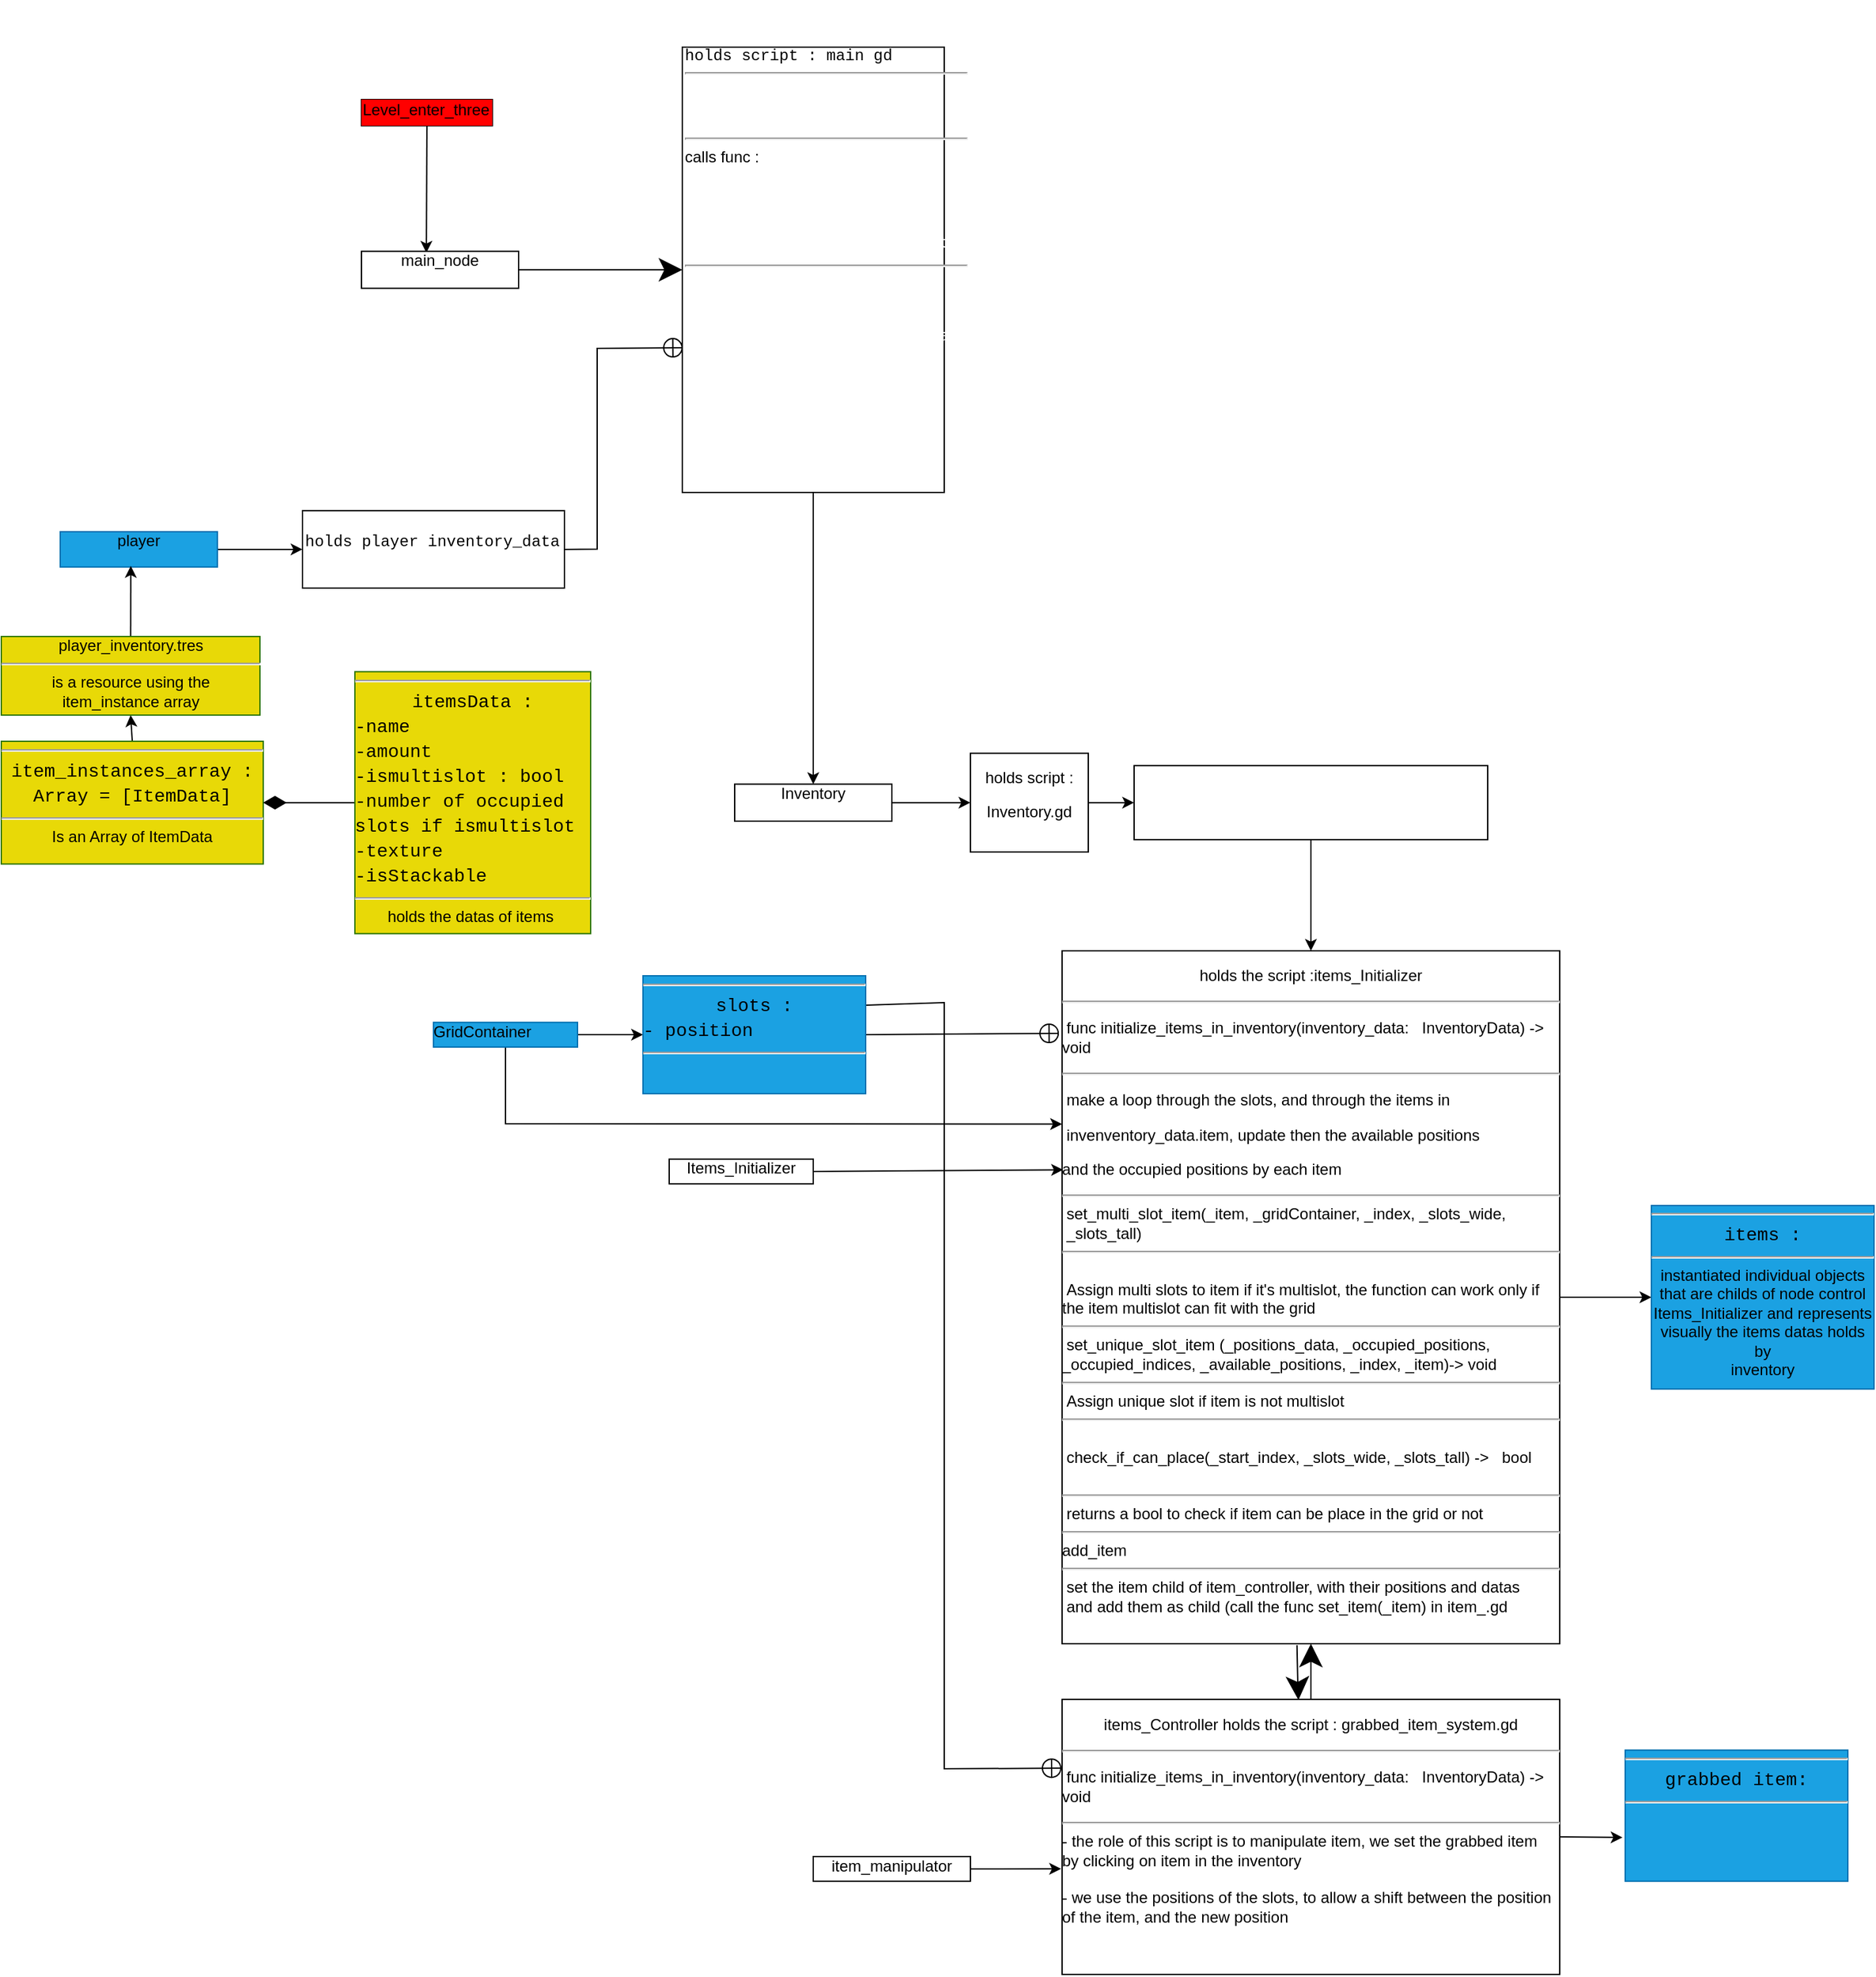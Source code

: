 <mxfile>
    <diagram id="xfJjDGnwKV5VXfHCtc2A" name="Page-1">
        <mxGraphModel dx="1640" dy="1678" grid="1" gridSize="10" guides="1" tooltips="1" connect="1" arrows="1" fold="1" page="1" pageScale="1" pageWidth="850" pageHeight="1100" math="0" shadow="0">
            <root>
                <mxCell id="0"/>
                <mxCell id="1" parent="0"/>
                <mxCell id="176" style="edgeStyle=none;rounded=0;html=1;exitX=0.5;exitY=1;exitDx=0;exitDy=0;entryX=0.413;entryY=0.04;entryDx=0;entryDy=0;entryPerimeter=0;fontColor=#000000;" parent="1" source="107" target="143" edge="1">
                    <mxGeometry relative="1" as="geometry"/>
                </mxCell>
                <mxCell id="107" value="&lt;font color=&quot;#000000&quot;&gt;Level_enter_three&lt;/font&gt;" style="shape=rect;overflow=fill;align=left;fontColor=#FFFFFF;labelBackgroundColor=#FF0000;labelBorderColor=#FF0000;whiteSpace=wrap;html=1;" parent="1" vertex="1">
                    <mxGeometry x="-315" y="-40" width="100" height="20" as="geometry"/>
                </mxCell>
                <mxCell id="147" style="edgeStyle=none;rounded=0;html=1;exitX=1;exitY=0.5;exitDx=0;exitDy=0;fontColor=#FFFFFF;endArrow=classic;endFill=1;endSize=15;" parent="1" source="143" target="146" edge="1">
                    <mxGeometry relative="1" as="geometry"/>
                </mxCell>
                <mxCell id="143" value="&lt;div style=&quot;text-align: center;&quot;&gt;&lt;span style=&quot;background-color: initial;&quot;&gt;main_node&lt;/span&gt;&lt;/div&gt;" style="shape=rect;html=1;overflow=fill;whiteSpace=wrap;align=left;" parent="1" vertex="1">
                    <mxGeometry x="-315" y="75.868" width="120" height="28.269" as="geometry"/>
                </mxCell>
                <mxCell id="156" style="edgeStyle=none;rounded=0;html=1;exitX=0.5;exitY=1;exitDx=0;exitDy=0;" parent="1" source="146" target="66" edge="1">
                    <mxGeometry relative="1" as="geometry"/>
                </mxCell>
                <mxCell id="146" value="&lt;div style=&quot;font-family: Consolas, &amp;quot;Courier New&amp;quot;, monospace; line-height: 100%;&quot;&gt;&lt;font style=&quot;font-size: 12px;&quot; color=&quot;#ffffff&quot;&gt;&lt;br&gt;&lt;/font&gt;&lt;/div&gt;&lt;div style=&quot;font-family: Consolas, &amp;quot;Courier New&amp;quot;, monospace; line-height: 100%;&quot;&gt;&lt;font style=&quot;font-size: 12px;&quot; color=&quot;#ffffff&quot;&gt;&lt;br&gt;&lt;/font&gt;&lt;/div&gt;&lt;div style=&quot;font-family: Consolas, &amp;quot;Courier New&amp;quot;, monospace; line-height: 100%;&quot;&gt;&lt;br&gt;&lt;/div&gt;&lt;div style=&quot;font-family: Consolas, &amp;quot;Courier New&amp;quot;, monospace; line-height: 100%;&quot;&gt;&lt;font style=&quot;font-size: 12px;&quot;&gt;holds script : main gd&lt;/font&gt;&lt;/div&gt;&lt;div style=&quot;font-family: Consolas, &amp;quot;Courier New&amp;quot;, monospace; line-height: 100%;&quot;&gt;&lt;hr&gt;&lt;/div&gt;&lt;div style=&quot;font-family: Consolas, &amp;quot;Courier New&amp;quot;, monospace; line-height: 100%;&quot;&gt;&lt;font style=&quot;font-size: 12px;&quot; color=&quot;#ffffff&quot;&gt;onreadyvar :&amp;nbsp;&lt;/font&gt;&lt;/div&gt;&lt;div style=&quot;font-family: Consolas, &amp;quot;Courier New&amp;quot;, monospace; line-height: 100%;&quot;&gt;&lt;font style=&quot;font-size: 12px;&quot; color=&quot;#ffffff&quot;&gt;inventory_interface panelContainer&lt;/font&gt;&lt;/div&gt;&lt;hr style=&quot;&quot;&gt;&lt;font style=&quot;font-size: 12px;&quot;&gt;calls func :&lt;/font&gt;&lt;div style=&quot;color: rgb(212, 212, 212); font-family: Consolas, &amp;quot;Courier New&amp;quot;, monospace; line-height: 100%;&quot;&gt;&lt;font style=&quot;font-size: 12px;&quot;&gt;&lt;br&gt;&lt;/font&gt;&lt;/div&gt;&lt;div style=&quot;font-family: Consolas, &amp;quot;Courier New&amp;quot;, monospace; line-height: 100%;&quot;&gt;&lt;div style=&quot;line-height: 19px;&quot;&gt;&lt;font style=&quot;font-size: 12px;&quot; color=&quot;#ffffff&quot;&gt;inventory_interface.&lt;/font&gt;&lt;/div&gt;&lt;div style=&quot;line-height: 19px;&quot;&gt;&lt;font style=&quot;font-size: 12px;&quot; color=&quot;#ffffff&quot;&gt;set_player_inventory_data&lt;/font&gt;&lt;/div&gt;&lt;div style=&quot;line-height: 19px;&quot;&gt;&lt;font style=&quot;font-size: 12px;&quot; color=&quot;#ffffff&quot;&gt;(player.player_inventory_data)&lt;/font&gt;&lt;/div&gt;&lt;/div&gt;&lt;div style=&quot;color: rgb(212, 212, 212); font-family: Consolas, &amp;quot;Courier New&amp;quot;, monospace; line-height: 100%;&quot;&gt;&lt;font style=&quot;font-size: 12px;&quot;&gt;&lt;hr&gt;&lt;/font&gt;&lt;/div&gt;&lt;div style=&quot;font-family: Consolas, &amp;quot;Courier New&amp;quot;, monospace; line-height: 100%;&quot;&gt;&lt;font color=&quot;#ffffff&quot; style=&quot;font-size: 12px;&quot;&gt;&lt;div style=&quot;line-height: 19px;&quot;&gt;to make the function&lt;/div&gt;&lt;div style=&quot;line-height: 19px;&quot;&gt;work, we passe in parameter at call&amp;nbsp;&lt;span style=&quot;background-color: initial;&quot;&gt;the player_inventory_data&lt;/span&gt;&lt;/div&gt;&lt;div style=&quot;line-height: 19px;&quot;&gt;holds by player actor which is an exported value,&lt;/div&gt;&lt;div style=&quot;line-height: 19px;&quot;&gt;and the exported value is a the tres file. we then pass the data to the GUI&lt;/div&gt;&lt;div style=&quot;line-height: 19px;&quot;&gt;&lt;br&gt;&lt;/div&gt;&lt;div style=&quot;line-height: 19px;&quot;&gt;&lt;br&gt;&lt;/div&gt;&lt;/font&gt;&lt;/div&gt;&lt;div style=&quot;color: rgb(212, 212, 212); font-family: Consolas, &amp;quot;Courier New&amp;quot;, monospace; line-height: 100%;&quot;&gt;&lt;br&gt;&lt;/div&gt;" style="whiteSpace=wrap;html=1;align=left;" parent="1" vertex="1">
                    <mxGeometry x="-70" y="-80" width="200" height="340" as="geometry"/>
                </mxCell>
                <mxCell id="154" style="edgeStyle=none;html=1;exitX=1;exitY=0.5;exitDx=0;exitDy=0;rounded=0;entryX=0.004;entryY=0.675;entryDx=0;entryDy=0;entryPerimeter=0;endArrow=circlePlus;endFill=0;" parent="1" source="151" target="146" edge="1">
                    <mxGeometry relative="1" as="geometry">
                        <mxPoint x="-70" y="140.0" as="targetPoint"/>
                        <Array as="points">
                            <mxPoint x="-135" y="303.22"/>
                            <mxPoint x="-135" y="150"/>
                        </Array>
                    </mxGeometry>
                </mxCell>
                <mxCell id="151" value="&lt;div style=&quot;font-family: Consolas, &amp;quot;Courier New&amp;quot;, monospace; line-height: 100%;&quot;&gt;holds player inventory_data&lt;/div&gt;&lt;div style=&quot;font-family: Consolas, &amp;quot;Courier New&amp;quot;, monospace; line-height: 100%;&quot;&gt;&lt;br&gt;&lt;/div&gt;" style="whiteSpace=wrap;html=1;align=left;" parent="1" vertex="1">
                    <mxGeometry x="-360" y="273.89" width="200" height="59.13" as="geometry"/>
                </mxCell>
                <mxCell id="153" style="edgeStyle=none;html=1;exitX=1;exitY=0.5;exitDx=0;exitDy=0;entryX=0;entryY=0.5;entryDx=0;entryDy=0;" parent="1" source="150" target="151" edge="1">
                    <mxGeometry relative="1" as="geometry"/>
                </mxCell>
                <mxCell id="150" value="&lt;div style=&quot;text-align: center;&quot;&gt;&lt;span style=&quot;background-color: initial;&quot;&gt;&lt;font color=&quot;#000000&quot;&gt;player&lt;/font&gt;&lt;/span&gt;&lt;br&gt;&lt;/div&gt;" style="shape=rect;html=1;overflow=fill;whiteSpace=wrap;align=left;fillColor=#1ba1e2;fontColor=#ffffff;strokeColor=#006EAF;" parent="1" vertex="1">
                    <mxGeometry x="-545" y="290" width="120" height="26.92" as="geometry"/>
                </mxCell>
                <mxCell id="160" style="edgeStyle=none;rounded=0;html=1;exitX=0.5;exitY=0;exitDx=0;exitDy=0;entryX=0.5;entryY=1;entryDx=0;entryDy=0;fontColor=#000000;" parent="1" source="78" target="158" edge="1">
                    <mxGeometry relative="1" as="geometry"/>
                </mxCell>
                <mxCell id="78" value="&lt;hr&gt;&lt;div style=&quot;font-family: Consolas, &amp;quot;Courier New&amp;quot;, monospace; font-size: 14px; line-height: 19px;&quot;&gt;&lt;font color=&quot;#000000&quot;&gt;item_instances_array : Array = [ItemData]&lt;/font&gt;&lt;/div&gt;&lt;hr&gt;&lt;font color=&quot;#000000&quot;&gt;Is an Array of ItemData&lt;/font&gt;&lt;p style=&quot;margin:0px;margin-top:4px;text-align:center;text-decoration:underline;&quot;&gt;&lt;/p&gt;" style="shape=rect;html=1;overflow=fill;whiteSpace=wrap;fillColor=#E8D907;fontColor=#ffffff;strokeColor=#2D7600;" parent="1" vertex="1">
                    <mxGeometry x="-590" y="450" width="200" height="93.7" as="geometry"/>
                </mxCell>
                <mxCell id="97" style="edgeStyle=none;html=1;exitX=0;exitY=0.5;exitDx=0;exitDy=0;entryX=1;entryY=0.5;entryDx=0;entryDy=0;fontColor=#FFFFFF;endArrow=diamondThin;endFill=1;endSize=15;snapToPoint=0;" parent="1" source="95" target="78" edge="1">
                    <mxGeometry relative="1" as="geometry"/>
                </mxCell>
                <mxCell id="95" value="&lt;hr&gt;&lt;div style=&quot;font-family: Consolas, &amp;quot;Courier New&amp;quot;, monospace; font-size: 14px; line-height: 19px;&quot;&gt;&lt;font color=&quot;#000000&quot;&gt;itemsData :&lt;/font&gt;&lt;/div&gt;&lt;div style=&quot;text-align: left; font-family: Consolas, &amp;quot;Courier New&amp;quot;, monospace; font-size: 14px; line-height: 19px;&quot;&gt;&lt;font color=&quot;#000000&quot;&gt;-name&lt;/font&gt;&lt;/div&gt;&lt;div style=&quot;text-align: left; font-family: Consolas, &amp;quot;Courier New&amp;quot;, monospace; font-size: 14px; line-height: 19px;&quot;&gt;&lt;font color=&quot;#000000&quot;&gt;-amount&lt;/font&gt;&lt;/div&gt;&lt;div style=&quot;text-align: left; font-family: Consolas, &amp;quot;Courier New&amp;quot;, monospace; font-size: 14px; line-height: 19px;&quot;&gt;&lt;font color=&quot;#000000&quot;&gt;-ismultislot : bool&lt;/font&gt;&lt;/div&gt;&lt;div style=&quot;text-align: left; font-family: Consolas, &amp;quot;Courier New&amp;quot;, monospace; font-size: 14px; line-height: 19px;&quot;&gt;&lt;font color=&quot;#000000&quot;&gt;-number of occupied&lt;/font&gt;&lt;/div&gt;&lt;div style=&quot;text-align: left; font-family: Consolas, &amp;quot;Courier New&amp;quot;, monospace; font-size: 14px; line-height: 19px;&quot;&gt;&lt;font color=&quot;#000000&quot;&gt;slots if ismultislot&lt;/font&gt;&lt;/div&gt;&lt;div style=&quot;text-align: left; font-family: Consolas, &amp;quot;Courier New&amp;quot;, monospace; font-size: 14px; line-height: 19px;&quot;&gt;&lt;font color=&quot;#000000&quot;&gt;-texture&lt;/font&gt;&lt;/div&gt;&lt;div style=&quot;text-align: left; font-family: Consolas, &amp;quot;Courier New&amp;quot;, monospace; font-size: 14px; line-height: 19px;&quot;&gt;&lt;font color=&quot;#000000&quot;&gt;-isStackable&lt;/font&gt;&lt;/div&gt;&lt;hr&gt;&lt;div style=&quot;text-align: left; font-family: Consolas, &amp;quot;Courier New&amp;quot;, monospace; font-size: 14px; line-height: 19px;&quot;&gt;&lt;/div&gt;&lt;font color=&quot;#000000&quot;&gt;holds the datas of items&amp;nbsp;&lt;br&gt;&lt;/font&gt;&lt;hr&gt;&lt;p style=&quot;margin:0px;margin-top:4px;text-align:center;text-decoration:underline;&quot;&gt;&lt;/p&gt;" style="shape=rect;html=1;overflow=fill;whiteSpace=wrap;fillColor=#E8D907;fontColor=#ffffff;strokeColor=#2D7600;" parent="1" vertex="1">
                    <mxGeometry x="-320" y="396.85" width="180" height="200" as="geometry"/>
                </mxCell>
                <mxCell id="161" style="edgeStyle=none;rounded=0;html=1;exitX=0.5;exitY=0;exitDx=0;exitDy=0;entryX=0.449;entryY=0.97;entryDx=0;entryDy=0;entryPerimeter=0;fontColor=#000000;" parent="1" source="158" target="150" edge="1">
                    <mxGeometry relative="1" as="geometry"/>
                </mxCell>
                <mxCell id="158" value="&lt;font color=&quot;#000000&quot;&gt;player_inventory.tres&lt;/font&gt;&lt;hr&gt;&lt;font color=&quot;#000000&quot;&gt;is a resource using the item_instance array&lt;br&gt;&lt;/font&gt;&lt;br&gt;&lt;p style=&quot;margin:0px;margin-top:4px;text-align:center;text-decoration:underline;&quot;&gt;&lt;/p&gt;" style="shape=rect;html=1;overflow=fill;whiteSpace=wrap;fillColor=#E8D907;fontColor=#ffffff;strokeColor=#2D7600;" parent="1" vertex="1">
                    <mxGeometry x="-590" y="370" width="197.5" height="60" as="geometry"/>
                </mxCell>
                <mxCell id="169" style="edgeStyle=none;html=1;exitX=1;exitY=0.5;exitDx=0;exitDy=0;entryX=0;entryY=0.5;entryDx=0;entryDy=0;" parent="1" source="62" target="166" edge="1">
                    <mxGeometry relative="1" as="geometry"/>
                </mxCell>
                <mxCell id="174" style="edgeStyle=none;rounded=0;html=1;exitX=0.5;exitY=1;exitDx=0;exitDy=0;fontColor=#000000;entryX=0;entryY=0.25;entryDx=0;entryDy=0;" parent="1" source="62" target="74" edge="1">
                    <mxGeometry relative="1" as="geometry">
                        <mxPoint x="160" y="749.04" as="targetPoint"/>
                        <Array as="points">
                            <mxPoint x="-205" y="742.04"/>
                        </Array>
                    </mxGeometry>
                </mxCell>
                <mxCell id="62" value="&lt;font color=&quot;#000000&quot;&gt;GridContainer&lt;/font&gt;" style="shape=rect;html=1;overflow=fill;whiteSpace=wrap;align=left;fillColor=#1ba1e2;fontColor=#ffffff;strokeColor=#006EAF;" parent="1" vertex="1">
                    <mxGeometry x="-260" y="664.618" width="110" height="18.846" as="geometry"/>
                </mxCell>
                <mxCell id="41" style="edgeStyle=none;html=1;endArrow=diamond;endFill=0;strokeColor=none;rounded=0;" parent="1" edge="1">
                    <mxGeometry relative="1" as="geometry">
                        <mxPoint x="440" y="977.502" as="targetPoint"/>
                        <mxPoint x="388.684" y="760.771" as="sourcePoint"/>
                        <Array as="points">
                            <mxPoint x="390" y="807.886"/>
                            <mxPoint x="440" y="807.886"/>
                            <mxPoint x="600" y="977.502"/>
                        </Array>
                    </mxGeometry>
                </mxCell>
                <mxCell id="58" value="Items_Initializer" style="shape=rect;html=1;overflow=fill;whiteSpace=wrap;align=center;" parent="1" vertex="1">
                    <mxGeometry x="-80" y="769.038" width="110" height="18.846" as="geometry"/>
                </mxCell>
                <mxCell id="66" value="&lt;div style=&quot;text-align: center;&quot;&gt;&lt;span style=&quot;background-color: initial;&quot;&gt;Inventory&lt;/span&gt;&lt;/div&gt;" style="shape=rect;html=1;overflow=fill;whiteSpace=wrap;align=left;shadow=0;" parent="1" vertex="1">
                    <mxGeometry x="-30" y="482.718" width="120" height="28.269" as="geometry"/>
                </mxCell>
                <mxCell id="71" value="&lt;p&gt;holds script :&lt;/p&gt;&lt;p&gt;Inventory.gd&lt;/p&gt;" style="shape=rect;html=1;overflow=fill;whiteSpace=wrap;align=center;" parent="1" vertex="1">
                    <mxGeometry x="150" y="459.16" width="90" height="75.38" as="geometry"/>
                </mxCell>
                <mxCell id="67" style="edgeStyle=none;html=1;exitX=1;exitY=0.5;exitDx=0;exitDy=0;entryX=0;entryY=0.5;entryDx=0;entryDy=0;" parent="1" source="66" target="71" edge="1">
                    <mxGeometry relative="1" as="geometry">
                        <mxPoint x="100" y="511.256" as="targetPoint"/>
                    </mxGeometry>
                </mxCell>
                <mxCell id="173" style="edgeStyle=none;rounded=0;html=1;exitX=1;exitY=0.5;exitDx=0;exitDy=0;entryX=0;entryY=0.5;entryDx=0;entryDy=0;" parent="1" source="74" target="172" edge="1">
                    <mxGeometry relative="1" as="geometry"/>
                </mxCell>
                <mxCell id="74" value="&lt;p&gt;holds the script :i&lt;span style=&quot;background-color: initial;&quot;&gt;tems_Initializer&lt;/span&gt;&lt;/p&gt;&lt;hr&gt;&lt;p style=&quot;text-align: left;&quot;&gt;&amp;nbsp;func initialize_items_in_inventory(inventory_data:&amp;nbsp; &amp;nbsp;InventoryData) -&amp;gt; void&lt;br&gt;&lt;/p&gt;&lt;hr&gt;&lt;p style=&quot;text-align: left;&quot;&gt;&amp;nbsp;make a loop through the slots, and through the items in&lt;/p&gt;&lt;p style=&quot;text-align: left;&quot;&gt;&amp;nbsp;invenventory_data.item, update then the available positions&lt;/p&gt;&lt;p style=&quot;text-align: left;&quot;&gt;and the occupied positions by each item&lt;/p&gt;&lt;hr&gt;&lt;div style=&quot;text-align: left;&quot;&gt;&lt;span style=&quot;background-color: initial;&quot;&gt;&amp;nbsp;set_multi_slot_item(_item, _gridContainer, _index, _slots_wide,&amp;nbsp; &amp;nbsp; &amp;nbsp;_slots_tall)&lt;/span&gt;&lt;/div&gt;&lt;hr&gt;&lt;br&gt;&lt;div style=&quot;text-align: left;&quot;&gt;&amp;nbsp;Assign multi slots to item if it's multislot, the function can work only if the item multislot can fit with the grid&lt;/div&gt;&lt;hr&gt;&lt;div style=&quot;text-align: left;&quot;&gt;&lt;span style=&quot;background-color: initial;&quot;&gt;&amp;nbsp;set_unique_slot_item&amp;nbsp;&lt;/span&gt;&lt;span style=&quot;background-color: initial;&quot;&gt;(_positions_data, _occupied_positions, _occupied_indices, _available_positions, _index, _item)-&amp;gt; void&lt;/span&gt;&lt;/div&gt;&lt;hr style=&quot;text-align: left;&quot;&gt;&lt;div style=&quot;text-align: left;&quot;&gt;&lt;span style=&quot;background-color: initial;&quot;&gt;&amp;nbsp;Assign unique slot if item is not multislot&lt;/span&gt;&lt;/div&gt;&lt;hr&gt;&lt;div style=&quot;text-align: left;&quot;&gt;&lt;br&gt;&amp;nbsp;check_if_can_place(_start_index, _slots_wide, _slots_tall) -&amp;gt;&amp;nbsp; &amp;nbsp;bool&lt;br&gt;&lt;br&gt;&lt;hr&gt;&amp;nbsp;returns a bool to check if item can be place in the grid or not&lt;/div&gt;&lt;div style=&quot;text-align: left;&quot;&gt;&lt;hr&gt;add_item&lt;/div&gt;&lt;div style=&quot;text-align: left;&quot;&gt;&lt;hr&gt;&amp;nbsp;set the item child of item_controller, with their positions and datas&lt;/div&gt;&lt;div style=&quot;text-align: left;&quot;&gt;&amp;nbsp;and add them as child (call the func set_item(_item) in item_.gd&lt;/div&gt;&lt;div style=&quot;&quot;&gt;&lt;/div&gt;" style="shape=rect;html=1;overflow=fill;whiteSpace=wrap;align=center;collapsible=1;" parent="1" vertex="1">
                    <mxGeometry x="220" y="610" width="380" height="529.04" as="geometry">
                        <mxRectangle x="220" y="690.96" width="700" height="460" as="alternateBounds"/>
                    </mxGeometry>
                </mxCell>
                <mxCell id="68" style="edgeStyle=none;html=1;exitX=1;exitY=0.5;exitDx=0;exitDy=0;entryX=0.002;entryY=0.316;entryDx=0;entryDy=0;entryPerimeter=0;" parent="1" source="58" target="74" edge="1">
                    <mxGeometry relative="1" as="geometry">
                        <mxPoint x="160" y="760.771" as="targetPoint"/>
                    </mxGeometry>
                </mxCell>
                <mxCell id="84" style="edgeStyle=none;html=1;entryX=0.5;entryY=0;entryDx=0;entryDy=0;" parent="1" source="83" target="74" edge="1">
                    <mxGeometry relative="1" as="geometry">
                        <mxPoint x="380" y="568.462" as="targetPoint"/>
                    </mxGeometry>
                </mxCell>
                <mxCell id="83" value="&lt;font style=&quot;font-size: 14px;&quot; color=&quot;#ffffff&quot;&gt;Inventory.gd called the function :&lt;br&gt;&lt;/font&gt;&lt;div style=&quot;font-family: Consolas, &amp;quot;Courier New&amp;quot;, monospace; line-height: 19px; font-size: 14px;&quot;&gt;&lt;font style=&quot;font-size: 14px;&quot; color=&quot;#ffffff&quot;&gt;initialize_items_in_inventory():&lt;/font&gt;&lt;/div&gt;" style="whiteSpace=wrap;html=1;" parent="1" vertex="1">
                    <mxGeometry x="275" y="468.583" width="270" height="56.538" as="geometry"/>
                </mxCell>
                <mxCell id="93" style="edgeStyle=none;html=1;exitX=1;exitY=0.5;exitDx=0;exitDy=0;fontColor=#FFFFFF;entryX=0;entryY=0.5;entryDx=0;entryDy=0;" parent="1" source="71" target="83" edge="1">
                    <mxGeometry relative="1" as="geometry">
                        <mxPoint x="350" y="506.275" as="targetPoint"/>
                    </mxGeometry>
                </mxCell>
                <mxCell id="189" style="edgeStyle=none;sketch=0;hachureGap=4;jiggle=2;curveFitting=1;html=1;exitX=1;exitY=0.5;exitDx=0;exitDy=0;entryX=-0.012;entryY=0.666;entryDx=0;entryDy=0;entryPerimeter=0;fontFamily=Architects Daughter;fontSource=https%3A%2F%2Ffonts.googleapis.com%2Fcss%3Ffamily%3DArchitects%2BDaughter;fontSize=16;" parent="1" source="106" target="187" edge="1">
                    <mxGeometry relative="1" as="geometry"/>
                </mxCell>
                <mxCell id="106" value="&lt;p&gt;items_Controller holds the script : grabbed_item_system.gd&lt;/p&gt;&lt;hr&gt;&lt;p style=&quot;text-align: left;&quot;&gt;&amp;nbsp;func initialize_items_in_inventory(inventory_data:&amp;nbsp; &amp;nbsp;InventoryData) -&amp;gt; void&lt;/p&gt;&lt;div style=&quot;text-align: left;&quot;&gt;&lt;hr&gt;- the role of this script is to manipulate item, we set the grabbed item&lt;/div&gt;&lt;div style=&quot;text-align: left;&quot;&gt;by clicking on item in the inventory&lt;/div&gt;&lt;div style=&quot;text-align: left;&quot;&gt;&lt;br&gt;&lt;/div&gt;&lt;div style=&quot;text-align: left;&quot;&gt;- we use the positions of the slots, to allow a shift between the position of the item, and the new position&lt;/div&gt;&lt;div style=&quot;&quot;&gt;&lt;/div&gt;" style="shape=rect;html=1;overflow=fill;whiteSpace=wrap;align=center;" parent="1" vertex="1">
                    <mxGeometry x="220" y="1181.54" width="380" height="210" as="geometry"/>
                </mxCell>
                <mxCell id="70" style="edgeStyle=none;html=1;exitX=1;exitY=0.5;exitDx=0;exitDy=0;entryX=-0.002;entryY=0.616;entryDx=0;entryDy=0;entryPerimeter=0;" parent="1" source="63" target="106" edge="1">
                    <mxGeometry relative="1" as="geometry">
                        <mxPoint x="160" y="993.078" as="targetPoint"/>
                    </mxGeometry>
                </mxCell>
                <mxCell id="63" value="&lt;div style=&quot;text-align: center;&quot;&gt;&lt;span style=&quot;background-color: initial;&quot;&gt;item_manipulator&lt;/span&gt;&lt;/div&gt;" style="shape=rect;html=1;overflow=fill;whiteSpace=wrap;align=left;" parent="1" vertex="1">
                    <mxGeometry x="30" y="1301.535" width="120" height="18.846" as="geometry"/>
                </mxCell>
                <mxCell id="141" style="edgeStyle=none;rounded=0;html=1;exitX=0.472;exitY=1.002;exitDx=0;exitDy=0;fontColor=#FFFFFF;endArrow=classic;endFill=1;endSize=15;exitPerimeter=0;entryX=0.475;entryY=0.002;entryDx=0;entryDy=0;entryPerimeter=0;" parent="1" source="74" target="106" edge="1">
                    <mxGeometry relative="1" as="geometry">
                        <mxPoint x="400" y="1179.04" as="targetPoint"/>
                        <Array as="points">
                            <mxPoint x="400" y="1170"/>
                        </Array>
                    </mxGeometry>
                </mxCell>
                <mxCell id="171" style="edgeStyle=none;html=1;rounded=0;entryX=0;entryY=0.25;entryDx=0;entryDy=0;exitX=1;exitY=0.25;exitDx=0;exitDy=0;endArrow=circlePlus;endFill=0;" parent="1" source="166" target="106" edge="1">
                    <mxGeometry relative="1" as="geometry">
                        <mxPoint x="150" y="1231.54" as="targetPoint"/>
                        <mxPoint x="80" y="650" as="sourcePoint"/>
                        <Array as="points">
                            <mxPoint x="130" y="649.54"/>
                            <mxPoint x="130" y="1234.54"/>
                        </Array>
                    </mxGeometry>
                </mxCell>
                <mxCell id="185" style="edgeStyle=none;hachureGap=4;html=1;exitX=1;exitY=0.5;exitDx=0;exitDy=0;entryX=-0.005;entryY=0.119;entryDx=0;entryDy=0;entryPerimeter=0;fontFamily=Architects Daughter;fontSource=https%3A%2F%2Ffonts.googleapis.com%2Fcss%3Ffamily%3DArchitects%2BDaughter;fontSize=16;endArrow=circlePlus;endFill=0;" parent="1" source="166" target="74" edge="1">
                    <mxGeometry relative="1" as="geometry"/>
                </mxCell>
                <mxCell id="166" value="&lt;hr&gt;&lt;div style=&quot;font-family: Consolas, &amp;quot;Courier New&amp;quot;, monospace; font-size: 14px; line-height: 19px;&quot;&gt;&lt;font color=&quot;#000000&quot;&gt;slots :&lt;/font&gt;&lt;/div&gt;&lt;div style=&quot;text-align: left; font-family: Consolas, &amp;quot;Courier New&amp;quot;, monospace; font-size: 14px; line-height: 19px;&quot;&gt;&lt;font color=&quot;#000000&quot;&gt;- position&lt;/font&gt;&lt;/div&gt;&lt;hr&gt;&lt;br&gt;&lt;p style=&quot;margin:0px;margin-top:4px;text-align:center;text-decoration:underline;&quot;&gt;&lt;/p&gt;" style="shape=rect;html=1;overflow=fill;whiteSpace=wrap;fillColor=#1ba1e2;fontColor=#ffffff;strokeColor=#006EAF;" parent="1" vertex="1">
                    <mxGeometry x="-100" y="629.04" width="170" height="90" as="geometry"/>
                </mxCell>
                <mxCell id="172" value="&lt;hr style=&quot;text-align: left;&quot;&gt;&lt;div style=&quot;font-family: Consolas, &amp;quot;Courier New&amp;quot;, monospace; font-size: 14px; line-height: 19px;&quot;&gt;&lt;font color=&quot;#000000&quot;&gt;items :&lt;/font&gt;&lt;/div&gt;&lt;hr style=&quot;&quot;&gt;&lt;font color=&quot;#000000&quot;&gt;&lt;div style=&quot;&quot;&gt;&lt;span style=&quot;background-color: initial;&quot;&gt;instantiated individual objects that are childs of node control Items_Initializer and represents visually the items datas holds by&lt;/span&gt;&lt;/div&gt;&lt;div style=&quot;&quot;&gt;&lt;span style=&quot;background-color: initial;&quot;&gt;inventory&lt;/span&gt;&lt;/div&gt;&lt;div style=&quot;text-align: left;&quot;&gt;&lt;span style=&quot;background-color: initial;&quot;&gt;&lt;br&gt;&lt;/span&gt;&lt;/div&gt;&lt;/font&gt;&lt;p style=&quot;margin:0px;margin-top:4px;text-align:center;text-decoration:underline;&quot;&gt;&lt;/p&gt;" style="shape=rect;html=1;overflow=fill;whiteSpace=wrap;fillColor=#1ba1e2;fontColor=#ffffff;strokeColor=#006EAF;" parent="1" vertex="1">
                    <mxGeometry x="670" y="804.46" width="170" height="140.12" as="geometry"/>
                </mxCell>
                <mxCell id="184" style="edgeStyle=none;rounded=0;html=1;fontColor=#FFFFFF;endArrow=classic;endFill=1;endSize=15;exitX=0.5;exitY=0;exitDx=0;exitDy=0;" parent="1" source="106" target="74" edge="1">
                    <mxGeometry relative="1" as="geometry">
                        <mxPoint x="410" y="1159.04" as="targetPoint"/>
                        <mxPoint x="410" y="1180" as="sourcePoint"/>
                        <Array as="points">
                            <mxPoint x="410" y="1160"/>
                        </Array>
                    </mxGeometry>
                </mxCell>
                <mxCell id="187" value="&lt;hr style=&quot;text-align: left;&quot;&gt;&lt;div style=&quot;font-family: Consolas, &amp;quot;Courier New&amp;quot;, monospace; font-size: 14px; line-height: 19px;&quot;&gt;&lt;font color=&quot;#000000&quot;&gt;grabbed item:&lt;/font&gt;&lt;/div&gt;&lt;hr style=&quot;&quot;&gt;&lt;font color=&quot;#000000&quot;&gt;&lt;div style=&quot;&quot;&gt;&lt;br&gt;&lt;/div&gt;&lt;div style=&quot;text-align: left;&quot;&gt;&lt;span style=&quot;background-color: initial;&quot;&gt;&lt;br&gt;&lt;/span&gt;&lt;/div&gt;&lt;/font&gt;&lt;p style=&quot;margin:0px;margin-top:4px;text-align:center;text-decoration:underline;&quot;&gt;&lt;/p&gt;" style="shape=rect;html=1;overflow=fill;whiteSpace=wrap;fillColor=#1ba1e2;fontColor=#ffffff;strokeColor=#006EAF;" parent="1" vertex="1">
                    <mxGeometry x="650" y="1220.26" width="170" height="100.12" as="geometry"/>
                </mxCell>
            </root>
        </mxGraphModel>
    </diagram>
</mxfile>